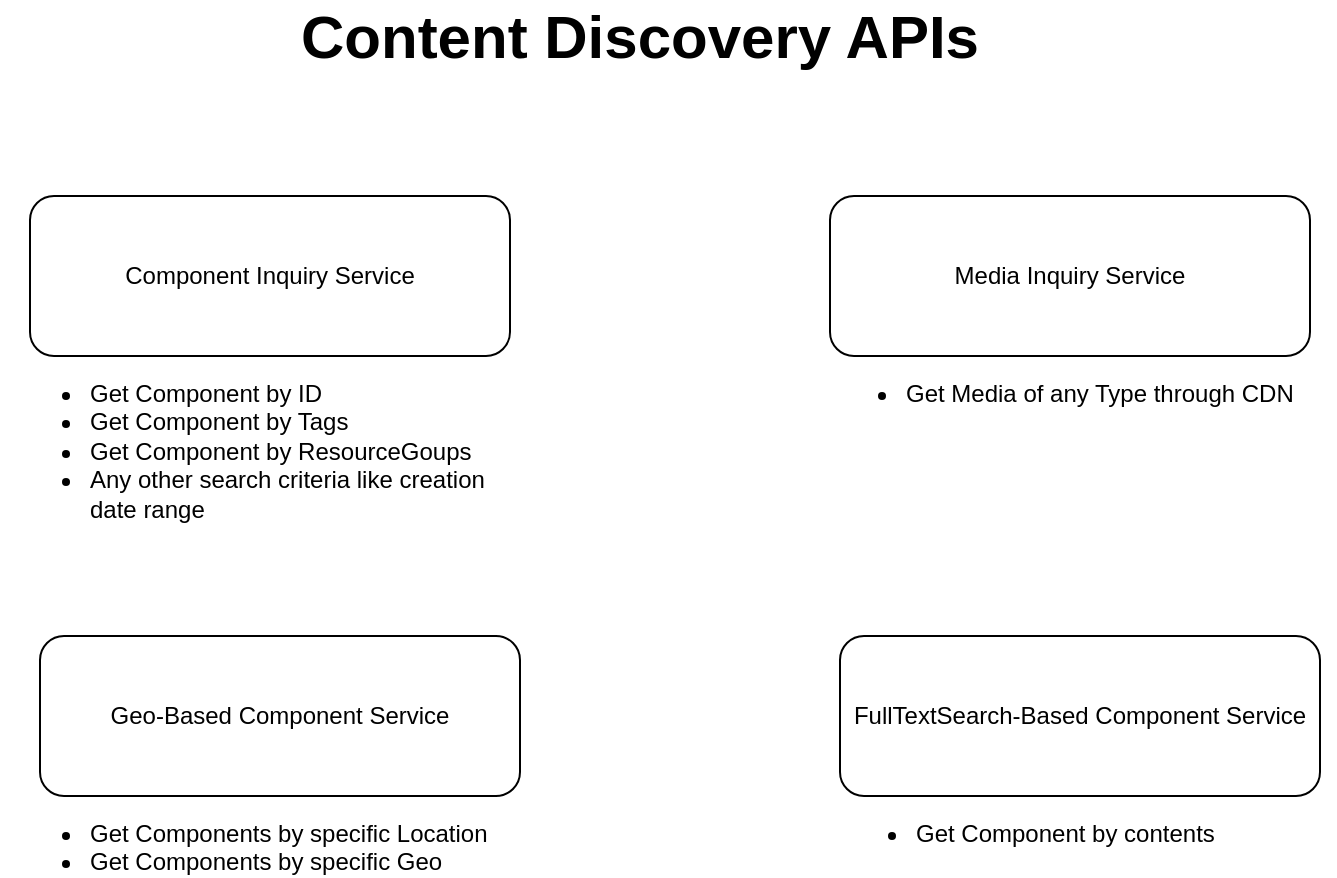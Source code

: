 <mxfile version="14.3.0" type="device"><diagram id="4o-GTEaTaXnLpxKgoSO2" name="Page-1"><mxGraphModel dx="1795" dy="690" grid="1" gridSize="10" guides="1" tooltips="1" connect="1" arrows="1" fold="1" page="1" pageScale="1" pageWidth="850" pageHeight="1100" math="0" shadow="0"><root><mxCell id="0"/><mxCell id="1" parent="0"/><mxCell id="l-p1HNI7BJWgv9HglU6w-7" value="Component Inquiry Service" style="rounded=1;whiteSpace=wrap;html=1;" vertex="1" parent="1"><mxGeometry x="130" y="140" width="240" height="80" as="geometry"/></mxCell><mxCell id="l-p1HNI7BJWgv9HglU6w-8" value="Geo-Based Component Service" style="rounded=1;whiteSpace=wrap;html=1;" vertex="1" parent="1"><mxGeometry x="135" y="360" width="240" height="80" as="geometry"/></mxCell><mxCell id="l-p1HNI7BJWgv9HglU6w-9" value="FullTextSearch-Based Component Service" style="rounded=1;whiteSpace=wrap;html=1;" vertex="1" parent="1"><mxGeometry x="535" y="360" width="240" height="80" as="geometry"/></mxCell><mxCell id="l-p1HNI7BJWgv9HglU6w-10" value="Media Inquiry Service" style="rounded=1;whiteSpace=wrap;html=1;" vertex="1" parent="1"><mxGeometry x="530" y="140" width="240" height="80" as="geometry"/></mxCell><mxCell id="l-p1HNI7BJWgv9HglU6w-11" value="&lt;ul&gt;&lt;li&gt;Get Component by ID&lt;/li&gt;&lt;li&gt;Get Component by Tags&lt;/li&gt;&lt;li&gt;Get Component by ResourceGoups&lt;/li&gt;&lt;li&gt;Any other search criteria like creation date range&lt;/li&gt;&lt;/ul&gt;" style="text;html=1;strokeColor=none;fillColor=none;spacing=5;spacingTop=-20;whiteSpace=wrap;overflow=hidden;rounded=0;" vertex="1" parent="1"><mxGeometry x="115" y="230" width="255" height="120" as="geometry"/></mxCell><mxCell id="l-p1HNI7BJWgv9HglU6w-12" value="&lt;ul&gt;&lt;li&gt;Get Media of any Type through CDN&lt;br&gt;&lt;/li&gt;&lt;/ul&gt;" style="text;html=1;strokeColor=none;fillColor=none;spacing=5;spacingTop=-20;whiteSpace=wrap;overflow=hidden;rounded=0;" vertex="1" parent="1"><mxGeometry x="522.5" y="230" width="255" height="30" as="geometry"/></mxCell><mxCell id="l-p1HNI7BJWgv9HglU6w-13" value="&lt;ul&gt;&lt;li&gt;Get Components by specific Location&lt;/li&gt;&lt;li&gt;Get Components by specific Geo Polygon&lt;/li&gt;&lt;/ul&gt;" style="text;html=1;strokeColor=none;fillColor=none;spacing=5;spacingTop=-20;whiteSpace=wrap;overflow=hidden;rounded=0;" vertex="1" parent="1"><mxGeometry x="115" y="450" width="255" height="30" as="geometry"/></mxCell><mxCell id="l-p1HNI7BJWgv9HglU6w-14" value="&lt;ul&gt;&lt;li&gt;Get Component by contents&lt;/li&gt;&lt;/ul&gt;" style="text;html=1;strokeColor=none;fillColor=none;spacing=5;spacingTop=-20;whiteSpace=wrap;overflow=hidden;rounded=0;" vertex="1" parent="1"><mxGeometry x="527.5" y="450" width="255" height="30" as="geometry"/></mxCell><mxCell id="l-p1HNI7BJWgv9HglU6w-15" value="&lt;font style=&quot;font-size: 30px&quot;&gt;&lt;b&gt;Content Discovery APIs&lt;/b&gt;&lt;br&gt;&lt;/font&gt;" style="text;html=1;strokeColor=none;fillColor=none;align=center;verticalAlign=middle;whiteSpace=wrap;rounded=0;" vertex="1" parent="1"><mxGeometry x="250" y="50" width="370" height="20" as="geometry"/></mxCell></root></mxGraphModel></diagram></mxfile>